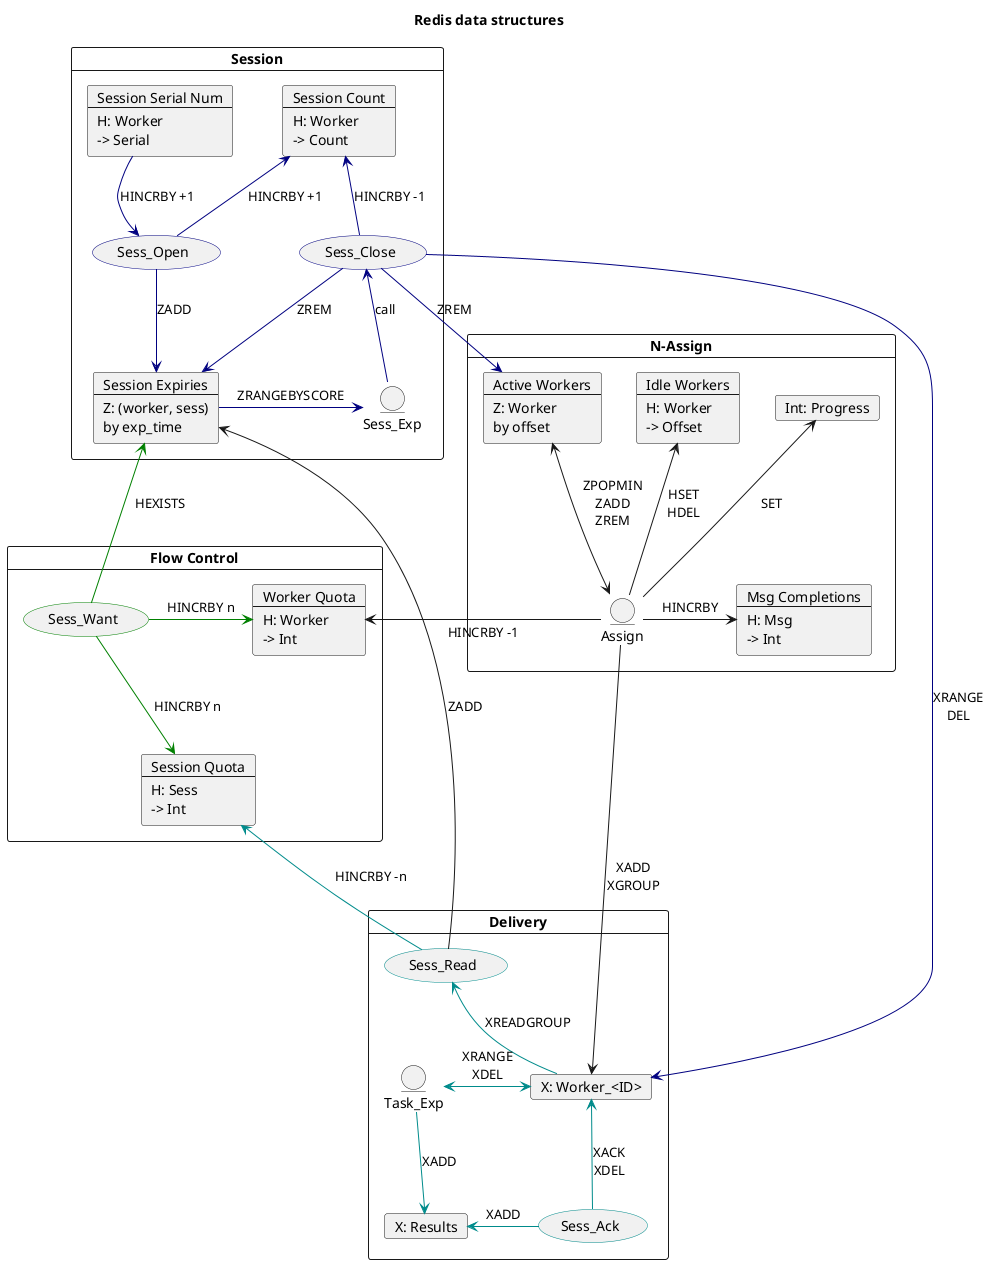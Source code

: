 @startuml

title Redis data structures

hide stereotype
skinparam usecase {
  BorderColor<<Session>> Navy
  BorderColor<<Flow>> Green
  BorderColor<<Deliver>> DarkCyan
}

card Session {
  card H_Sess_Serial [
    Session Serial Num
    ---
    H: Worker
    -> Serial
  ]
  card H_Sess_Count [
    Session Count
    ---
    H: Worker
    -> Count
  ]
  card Z_Sess_Exp [
    Session Expiries
    ---
    Z: (worker, sess)
    by exp_time
  ]

  usecase Sess_Open <<Session>>
  usecase Sess_Close <<Session>>
  entity Sess_Exp <<Session>>

  H_Sess_Serial --[#Navy]> Sess_Open: HINCRBY +1
  H_Sess_Count <-[#Navy]- Sess_Open: HINCRBY +1
  Sess_Open -[#Navy]> Z_Sess_Exp: ZADD
  Sess_Close -[#Navy]> Z_Sess_Exp: ZREM
  H_Sess_Count <-[#Navy]- Sess_Close: HINCRBY -1
  Sess_Exp <-[#Navy] Z_Sess_Exp: ZRANGEBYSCORE
  Sess_Close <-[#Navy]- Sess_Exp: call
}

card "Flow Control" {
  card H_Sess_Quota [
    Session Quota
    ---
    H: Sess
    -> Int
  ]
  card H_Worker_Quota [
    Worker Quota
    ---
    H: Worker
    -> Int
  ]

  usecase Sess_Want <<Flow>>

  Sess_Want --[#Green]> H_Sess_Quota: HINCRBY n
  Sess_Want -[#Green]> H_Worker_Quota: HINCRBY n
}

card "N-Assign" as NAssign {
  card "Int: Progress" as INT_Progress
  card H_Msg_Count [
    Msg Completions
    ---
    H: Msg
    -> Int
  ]
  card Z_Worker_Offset [
    Active Workers
    ---
    Z: Worker
    by offset
  ]
  card H_Worker_Offset [
    Idle Workers
    ---
    H: Worker
    -> Offset
  ]

  entity Assign

  Assign -> H_Msg_Count: HINCRBY
  Z_Worker_Offset <--> Assign: ZPOPMIN\nZADD\nZREM
  H_Worker_Offset <-- Assign: HSET\nHDEL
  INT_Progress <-- Assign : SET

  Z_Worker_Offset -[hidden]> H_Worker_Offset
  H_Worker_Offset -[hidden]> INT_Progress
}

card Delivery {
  card "X: Worker_<ID>" as X_Worker
  card "X: Results" as X_Results

  usecase Sess_Read <<Deliver>>
  entity Task_Exp <<Deliver>>
  usecase Sess_Ack <<Deliver>>

  Sess_Read <-[#DarkCyan]- X_Worker: XREADGROUP
  X_Worker <-[#DarkCyan]> Task_Exp : XRANGE\nXDEL
  Task_Exp -[#DarkCyan]-> X_Results: XADD
  X_Worker <-[#DarkCyan] Sess_Ack: XACK\nXDEL
  Sess_Ack -[#DarkCyan]> X_Results: XADD
  Sess_Read -[hidden]-> Task_Exp
  Task_Exp -[hidden]-> Sess_Ack
}

Z_Sess_Exp <-[#Green]- Sess_Want: HEXISTS

Assign --> X_Worker: XADD\nXGROUP
H_Worker_Quota <- Assign: HINCRBY -1
Z_Sess_Exp <-- Sess_Read: ZADD

H_Sess_Quota <-[#DarkCyan]- Sess_Read: HINCRBY -n

Sess_Close -[#Navy]> Z_Worker_Offset: ZREM

Sess_Close -[#Navy]> X_Worker: XRANGE\nDEL

@enduml
